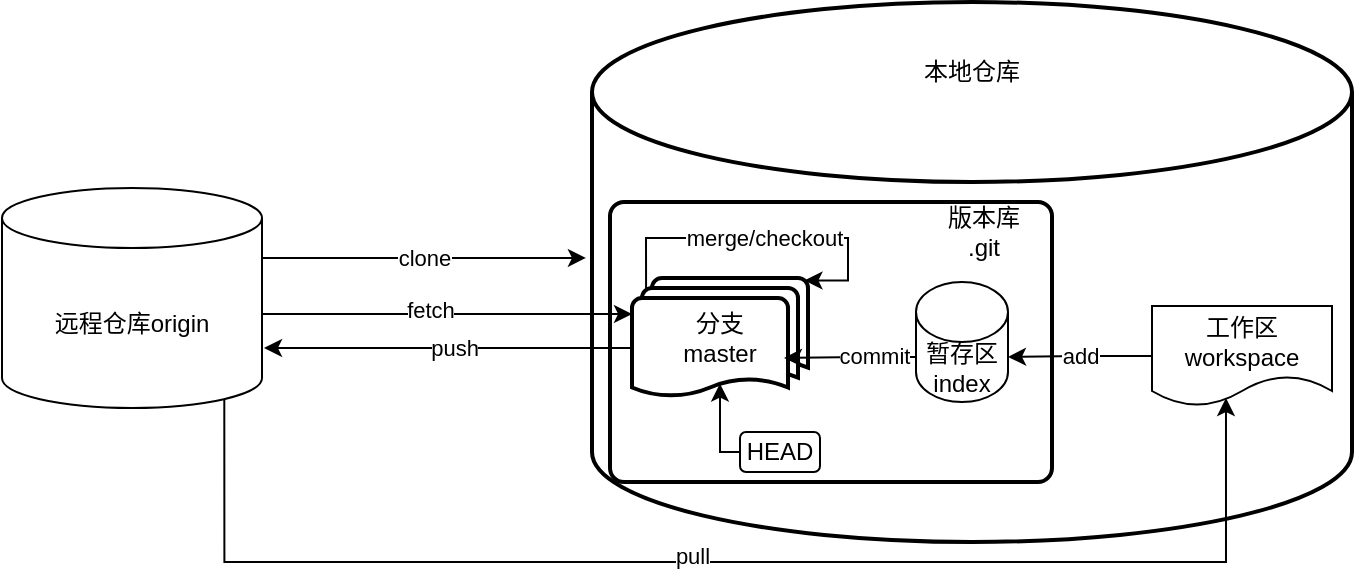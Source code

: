<mxfile version="20.8.4" type="github"><diagram id="exo0wl_JaessTb_ztBuu" name="第 1 页"><mxGraphModel dx="1025" dy="635" grid="1" gridSize="10" guides="1" tooltips="1" connect="1" arrows="1" fold="1" page="1" pageScale="1" pageWidth="827" pageHeight="1169" math="0" shadow="0"><root><mxCell id="0"/><mxCell id="1" parent="0"/><mxCell id="kg9aosHLZSWqHDmNcpNS-45" value="" style="strokeWidth=2;html=1;shape=mxgraph.flowchart.database;whiteSpace=wrap;" vertex="1" parent="1"><mxGeometry x="320" y="370" width="380" height="270" as="geometry"/></mxCell><mxCell id="kg9aosHLZSWqHDmNcpNS-46" value="" style="rounded=1;whiteSpace=wrap;html=1;absoluteArcSize=1;arcSize=14;strokeWidth=2;" vertex="1" parent="1"><mxGeometry x="329" y="470" width="221" height="140" as="geometry"/></mxCell><mxCell id="kg9aosHLZSWqHDmNcpNS-47" value="分支&lt;br&gt;master" style="strokeWidth=2;html=1;shape=mxgraph.flowchart.multi-document;whiteSpace=wrap;" vertex="1" parent="1"><mxGeometry x="340" y="508" width="88" height="60" as="geometry"/></mxCell><mxCell id="kg9aosHLZSWqHDmNcpNS-57" style="edgeStyle=orthogonalEdgeStyle;rounded=0;orthogonalLoop=1;jettySize=auto;html=1;exitX=0;exitY=0;exitDx=0;exitDy=37.5;exitPerimeter=0;entryX=0.864;entryY=0.667;entryDx=0;entryDy=0;entryPerimeter=0;" edge="1" parent="1" source="kg9aosHLZSWqHDmNcpNS-48" target="kg9aosHLZSWqHDmNcpNS-47"><mxGeometry relative="1" as="geometry"/></mxCell><mxCell id="kg9aosHLZSWqHDmNcpNS-58" value="commit&lt;br&gt;" style="edgeLabel;html=1;align=center;verticalAlign=middle;resizable=0;points=[];" vertex="1" connectable="0" parent="kg9aosHLZSWqHDmNcpNS-57"><mxGeometry x="-0.349" y="-1" relative="1" as="geometry"><mxPoint as="offset"/></mxGeometry></mxCell><mxCell id="kg9aosHLZSWqHDmNcpNS-48" value="暂存区index" style="shape=cylinder3;whiteSpace=wrap;html=1;boundedLbl=1;backgroundOutline=1;size=15;" vertex="1" parent="1"><mxGeometry x="482" y="510" width="46" height="60" as="geometry"/></mxCell><mxCell id="kg9aosHLZSWqHDmNcpNS-61" style="edgeStyle=orthogonalEdgeStyle;rounded=0;orthogonalLoop=1;jettySize=auto;html=1;exitX=0;exitY=0.5;exitDx=0;exitDy=0;entryX=1;entryY=0;entryDx=0;entryDy=37.5;entryPerimeter=0;" edge="1" parent="1" source="kg9aosHLZSWqHDmNcpNS-49" target="kg9aosHLZSWqHDmNcpNS-48"><mxGeometry relative="1" as="geometry"/></mxCell><mxCell id="kg9aosHLZSWqHDmNcpNS-62" value="add" style="edgeLabel;html=1;align=center;verticalAlign=middle;resizable=0;points=[];" vertex="1" connectable="0" parent="kg9aosHLZSWqHDmNcpNS-61"><mxGeometry x="-0.007" relative="1" as="geometry"><mxPoint as="offset"/></mxGeometry></mxCell><mxCell id="kg9aosHLZSWqHDmNcpNS-49" value="工作区&lt;br&gt;workspace" style="shape=document;whiteSpace=wrap;html=1;boundedLbl=1;" vertex="1" parent="1"><mxGeometry x="600" y="522" width="90" height="50" as="geometry"/></mxCell><mxCell id="kg9aosHLZSWqHDmNcpNS-65" value="clone" style="edgeStyle=orthogonalEdgeStyle;rounded=0;orthogonalLoop=1;jettySize=auto;html=1;exitX=1;exitY=0;exitDx=0;exitDy=35;exitPerimeter=0;entryX=-0.008;entryY=0.474;entryDx=0;entryDy=0;entryPerimeter=0;" edge="1" parent="1" source="kg9aosHLZSWqHDmNcpNS-50" target="kg9aosHLZSWqHDmNcpNS-45"><mxGeometry relative="1" as="geometry"/></mxCell><mxCell id="kg9aosHLZSWqHDmNcpNS-79" style="edgeStyle=orthogonalEdgeStyle;rounded=0;orthogonalLoop=1;jettySize=auto;html=1;exitX=1;exitY=0.5;exitDx=0;exitDy=0;exitPerimeter=0;entryX=0;entryY=0.3;entryDx=0;entryDy=0;entryPerimeter=0;startArrow=none;startFill=0;endArrow=classic;endFill=1;" edge="1" parent="1" source="kg9aosHLZSWqHDmNcpNS-50" target="kg9aosHLZSWqHDmNcpNS-47"><mxGeometry relative="1" as="geometry"><Array as="points"><mxPoint x="155" y="526"/></Array></mxGeometry></mxCell><mxCell id="kg9aosHLZSWqHDmNcpNS-80" value="fetch" style="edgeLabel;html=1;align=center;verticalAlign=middle;resizable=0;points=[];" vertex="1" connectable="0" parent="kg9aosHLZSWqHDmNcpNS-79"><mxGeometry x="-0.047" y="2" relative="1" as="geometry"><mxPoint as="offset"/></mxGeometry></mxCell><mxCell id="kg9aosHLZSWqHDmNcpNS-81" style="edgeStyle=orthogonalEdgeStyle;rounded=0;orthogonalLoop=1;jettySize=auto;html=1;exitX=0.855;exitY=1;exitDx=0;exitDy=-4.35;exitPerimeter=0;entryX=0.411;entryY=0.92;entryDx=0;entryDy=0;entryPerimeter=0;startArrow=none;startFill=0;endArrow=classic;endFill=1;" edge="1" parent="1" source="kg9aosHLZSWqHDmNcpNS-50" target="kg9aosHLZSWqHDmNcpNS-49"><mxGeometry relative="1" as="geometry"><Array as="points"><mxPoint x="136" y="650"/><mxPoint x="637" y="650"/></Array></mxGeometry></mxCell><mxCell id="kg9aosHLZSWqHDmNcpNS-82" value="pull" style="edgeLabel;html=1;align=center;verticalAlign=middle;resizable=0;points=[];" vertex="1" connectable="0" parent="kg9aosHLZSWqHDmNcpNS-81"><mxGeometry x="-0.051" y="3" relative="1" as="geometry"><mxPoint as="offset"/></mxGeometry></mxCell><mxCell id="kg9aosHLZSWqHDmNcpNS-50" value="远程仓库origin" style="shape=cylinder3;whiteSpace=wrap;html=1;boundedLbl=1;backgroundOutline=1;size=15;" vertex="1" parent="1"><mxGeometry x="25" y="463" width="130" height="110" as="geometry"/></mxCell><mxCell id="kg9aosHLZSWqHDmNcpNS-52" value="本地仓库" style="text;strokeColor=none;align=center;fillColor=none;html=1;verticalAlign=middle;whiteSpace=wrap;rounded=0;" vertex="1" parent="1"><mxGeometry x="480" y="390" width="60" height="30" as="geometry"/></mxCell><mxCell id="kg9aosHLZSWqHDmNcpNS-54" value="版本库&lt;br&gt;.git" style="text;strokeColor=none;align=center;fillColor=none;html=1;verticalAlign=middle;whiteSpace=wrap;rounded=0;" vertex="1" parent="1"><mxGeometry x="486" y="470" width="60" height="30" as="geometry"/></mxCell><mxCell id="kg9aosHLZSWqHDmNcpNS-66" value="push" style="edgeStyle=orthogonalEdgeStyle;rounded=0;orthogonalLoop=1;jettySize=auto;html=1;exitX=1;exitY=0;exitDx=0;exitDy=35;exitPerimeter=0;entryX=0;entryY=0.5;entryDx=0;entryDy=0;entryPerimeter=0;startArrow=classic;startFill=1;endArrow=none;endFill=0;" edge="1" parent="1" target="kg9aosHLZSWqHDmNcpNS-47"><mxGeometry relative="1" as="geometry"><mxPoint x="156" y="543" as="sourcePoint"/><mxPoint x="317.96" y="542.98" as="targetPoint"/><Array as="points"><mxPoint x="340" y="543"/></Array></mxGeometry></mxCell><mxCell id="kg9aosHLZSWqHDmNcpNS-70" style="edgeStyle=orthogonalEdgeStyle;rounded=0;orthogonalLoop=1;jettySize=auto;html=1;exitX=0;exitY=0.5;exitDx=0;exitDy=0;entryX=0.5;entryY=0.88;entryDx=0;entryDy=0;entryPerimeter=0;startArrow=none;startFill=0;endArrow=classic;endFill=1;" edge="1" parent="1" source="kg9aosHLZSWqHDmNcpNS-67" target="kg9aosHLZSWqHDmNcpNS-47"><mxGeometry relative="1" as="geometry"/></mxCell><mxCell id="kg9aosHLZSWqHDmNcpNS-67" value="HEAD" style="rounded=1;whiteSpace=wrap;html=1;" vertex="1" parent="1"><mxGeometry x="394" y="585" width="40" height="20" as="geometry"/></mxCell><mxCell id="kg9aosHLZSWqHDmNcpNS-78" value="merge/checkout" style="edgeStyle=orthogonalEdgeStyle;rounded=0;orthogonalLoop=1;jettySize=auto;html=1;exitX=0.08;exitY=0.1;exitDx=0;exitDy=0;exitPerimeter=0;entryX=0.98;entryY=0.02;entryDx=0;entryDy=0;entryPerimeter=0;startArrow=none;startFill=0;endArrow=classic;endFill=1;" edge="1" parent="1" source="kg9aosHLZSWqHDmNcpNS-47" target="kg9aosHLZSWqHDmNcpNS-47"><mxGeometry relative="1" as="geometry"><Array as="points"><mxPoint x="347" y="488"/><mxPoint x="448" y="488"/><mxPoint x="448" y="509"/></Array></mxGeometry></mxCell></root></mxGraphModel></diagram></mxfile>